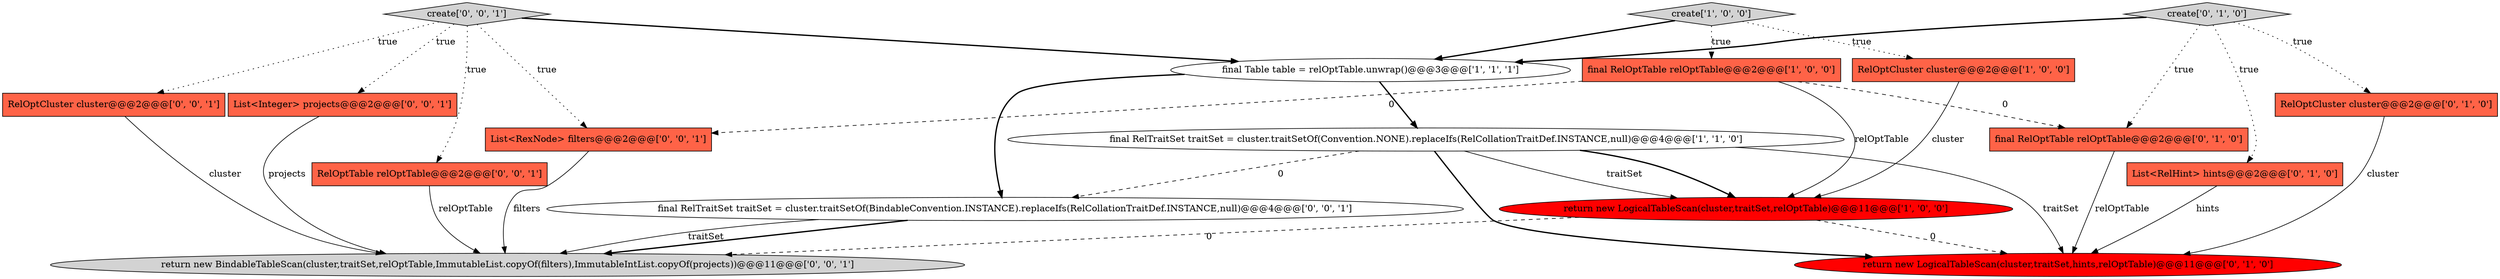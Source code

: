 digraph {
0 [style = filled, label = "final Table table = relOptTable.unwrap()@@@3@@@['1', '1', '1']", fillcolor = white, shape = ellipse image = "AAA0AAABBB1BBB"];
16 [style = filled, label = "create['0', '0', '1']", fillcolor = lightgray, shape = diamond image = "AAA0AAABBB3BBB"];
17 [style = filled, label = "final RelTraitSet traitSet = cluster.traitSetOf(BindableConvention.INSTANCE).replaceIfs(RelCollationTraitDef.INSTANCE,null)@@@4@@@['0', '0', '1']", fillcolor = white, shape = ellipse image = "AAA0AAABBB3BBB"];
4 [style = filled, label = "final RelOptTable relOptTable@@@2@@@['1', '0', '0']", fillcolor = tomato, shape = box image = "AAA1AAABBB1BBB"];
7 [style = filled, label = "List<RelHint> hints@@@2@@@['0', '1', '0']", fillcolor = tomato, shape = box image = "AAA0AAABBB2BBB"];
12 [style = filled, label = "return new BindableTableScan(cluster,traitSet,relOptTable,ImmutableList.copyOf(filters),ImmutableIntList.copyOf(projects))@@@11@@@['0', '0', '1']", fillcolor = lightgray, shape = ellipse image = "AAA0AAABBB3BBB"];
14 [style = filled, label = "List<Integer> projects@@@2@@@['0', '0', '1']", fillcolor = tomato, shape = box image = "AAA0AAABBB3BBB"];
8 [style = filled, label = "RelOptCluster cluster@@@2@@@['0', '1', '0']", fillcolor = tomato, shape = box image = "AAA0AAABBB2BBB"];
13 [style = filled, label = "RelOptTable relOptTable@@@2@@@['0', '0', '1']", fillcolor = tomato, shape = box image = "AAA0AAABBB3BBB"];
3 [style = filled, label = "final RelTraitSet traitSet = cluster.traitSetOf(Convention.NONE).replaceIfs(RelCollationTraitDef.INSTANCE,null)@@@4@@@['1', '1', '0']", fillcolor = white, shape = ellipse image = "AAA0AAABBB1BBB"];
10 [style = filled, label = "final RelOptTable relOptTable@@@2@@@['0', '1', '0']", fillcolor = tomato, shape = box image = "AAA1AAABBB2BBB"];
11 [style = filled, label = "RelOptCluster cluster@@@2@@@['0', '0', '1']", fillcolor = tomato, shape = box image = "AAA0AAABBB3BBB"];
15 [style = filled, label = "List<RexNode> filters@@@2@@@['0', '0', '1']", fillcolor = tomato, shape = box image = "AAA0AAABBB3BBB"];
2 [style = filled, label = "create['1', '0', '0']", fillcolor = lightgray, shape = diamond image = "AAA0AAABBB1BBB"];
6 [style = filled, label = "return new LogicalTableScan(cluster,traitSet,hints,relOptTable)@@@11@@@['0', '1', '0']", fillcolor = red, shape = ellipse image = "AAA1AAABBB2BBB"];
1 [style = filled, label = "RelOptCluster cluster@@@2@@@['1', '0', '0']", fillcolor = tomato, shape = box image = "AAA0AAABBB1BBB"];
9 [style = filled, label = "create['0', '1', '0']", fillcolor = lightgray, shape = diamond image = "AAA0AAABBB2BBB"];
5 [style = filled, label = "return new LogicalTableScan(cluster,traitSet,relOptTable)@@@11@@@['1', '0', '0']", fillcolor = red, shape = ellipse image = "AAA1AAABBB1BBB"];
0->3 [style = bold, label=""];
16->0 [style = bold, label=""];
5->12 [style = dashed, label="0"];
3->17 [style = dashed, label="0"];
9->0 [style = bold, label=""];
16->13 [style = dotted, label="true"];
0->17 [style = bold, label=""];
7->6 [style = solid, label="hints"];
3->6 [style = bold, label=""];
13->12 [style = solid, label="relOptTable"];
4->5 [style = solid, label="relOptTable"];
3->6 [style = solid, label="traitSet"];
15->12 [style = solid, label="filters"];
14->12 [style = solid, label="projects"];
9->8 [style = dotted, label="true"];
3->5 [style = bold, label=""];
2->0 [style = bold, label=""];
17->12 [style = bold, label=""];
5->6 [style = dashed, label="0"];
17->12 [style = solid, label="traitSet"];
2->1 [style = dotted, label="true"];
10->6 [style = solid, label="relOptTable"];
4->15 [style = dashed, label="0"];
2->4 [style = dotted, label="true"];
16->14 [style = dotted, label="true"];
3->5 [style = solid, label="traitSet"];
11->12 [style = solid, label="cluster"];
8->6 [style = solid, label="cluster"];
9->7 [style = dotted, label="true"];
4->10 [style = dashed, label="0"];
1->5 [style = solid, label="cluster"];
9->10 [style = dotted, label="true"];
16->11 [style = dotted, label="true"];
16->15 [style = dotted, label="true"];
}
